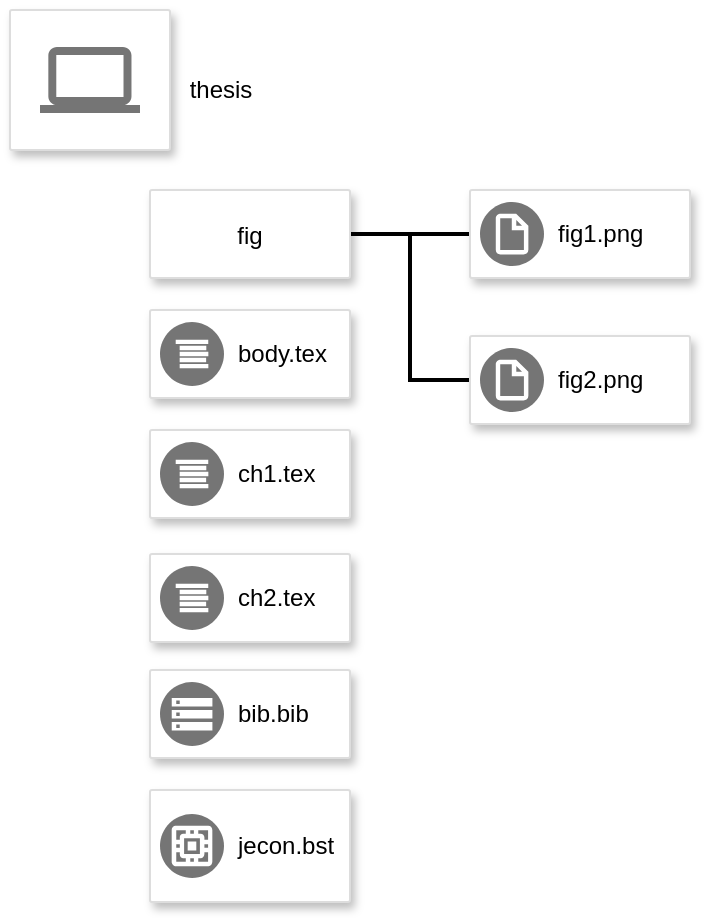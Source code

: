 <mxfile version="14.4.3" type="device"><diagram id="f106602c-feb2-e66a-4537-3a34d633f6aa" name="Page-1"><mxGraphModel dx="1422" dy="762" grid="1" gridSize="10" guides="1" tooltips="1" connect="1" arrows="1" fold="1" page="1" pageScale="1" pageWidth="1169" pageHeight="827" background="#ffffff" math="0" shadow="0"><root><mxCell id="0"/><mxCell id="1" parent="0"/><mxCell id="987" value="" style="strokeColor=#dddddd;fillColor=#ffffff;shadow=1;strokeWidth=1;rounded=1;absoluteArcSize=1;arcSize=2;labelPosition=center;verticalLabelPosition=middle;align=center;verticalAlign=bottom;spacingLeft=0;fontColor=#999999;fontSize=12;whiteSpace=wrap;spacingBottom=2;html=1;" parent="1" vertex="1"><mxGeometry x="540" y="120" width="80" height="70" as="geometry"/></mxCell><mxCell id="988" value="" style="dashed=0;connectable=0;html=1;fillColor=#757575;strokeColor=none;shape=mxgraph.gcp2.laptop;part=1;" parent="987" vertex="1"><mxGeometry x="0.5" width="50" height="33" relative="1" as="geometry"><mxPoint x="-25" y="18.5" as="offset"/></mxGeometry></mxCell><mxCell id="RO1VpvJbRWGUPn6LAMT9-1001" value="" style="strokeColor=#dddddd;shadow=1;strokeWidth=1;rounded=1;absoluteArcSize=1;arcSize=2;" vertex="1" parent="1"><mxGeometry x="610" y="270" width="100" height="44" as="geometry"/></mxCell><mxCell id="RO1VpvJbRWGUPn6LAMT9-1002" value="body.tex" style="dashed=0;connectable=0;html=1;fillColor=#757575;strokeColor=none;shape=mxgraph.gcp2.logs_api;part=1;labelPosition=right;verticalLabelPosition=middle;align=left;verticalAlign=middle;spacingLeft=5;fontSize=12;" vertex="1" parent="RO1VpvJbRWGUPn6LAMT9-1001"><mxGeometry y="0.5" width="32" height="32" relative="1" as="geometry"><mxPoint x="5" y="-16" as="offset"/></mxGeometry></mxCell><mxCell id="RO1VpvJbRWGUPn6LAMT9-1003" value="" style="strokeColor=#dddddd;shadow=1;strokeWidth=1;rounded=1;absoluteArcSize=1;arcSize=2;" vertex="1" parent="1"><mxGeometry x="610" y="330" width="100" height="44" as="geometry"/></mxCell><mxCell id="RO1VpvJbRWGUPn6LAMT9-1004" value="ch1.tex" style="dashed=0;connectable=0;html=1;fillColor=#757575;strokeColor=none;shape=mxgraph.gcp2.logs_api;part=1;labelPosition=right;verticalLabelPosition=middle;align=left;verticalAlign=middle;spacingLeft=5;fontSize=12;" vertex="1" parent="RO1VpvJbRWGUPn6LAMT9-1003"><mxGeometry y="0.5" width="32" height="32" relative="1" as="geometry"><mxPoint x="5" y="-16" as="offset"/></mxGeometry></mxCell><mxCell id="RO1VpvJbRWGUPn6LAMT9-1005" value="" style="strokeColor=#dddddd;shadow=1;strokeWidth=1;rounded=1;absoluteArcSize=1;arcSize=2;" vertex="1" parent="1"><mxGeometry x="610" y="392" width="100" height="44" as="geometry"/></mxCell><mxCell id="RO1VpvJbRWGUPn6LAMT9-1006" value="ch2.tex" style="dashed=0;connectable=0;html=1;fillColor=#757575;strokeColor=none;shape=mxgraph.gcp2.logs_api;part=1;labelPosition=right;verticalLabelPosition=middle;align=left;verticalAlign=middle;spacingLeft=5;fontSize=12;" vertex="1" parent="RO1VpvJbRWGUPn6LAMT9-1005"><mxGeometry y="0.5" width="32" height="32" relative="1" as="geometry"><mxPoint x="5" y="-16" as="offset"/></mxGeometry></mxCell><mxCell id="RO1VpvJbRWGUPn6LAMT9-1007" value="" style="strokeColor=#dddddd;shadow=1;strokeWidth=1;rounded=1;absoluteArcSize=1;arcSize=2;" vertex="1" parent="1"><mxGeometry x="610" y="450" width="100" height="44" as="geometry"/></mxCell><mxCell id="RO1VpvJbRWGUPn6LAMT9-1008" value="bib.bib" style="dashed=0;connectable=0;html=1;fillColor=#757575;strokeColor=none;shape=mxgraph.gcp2.persistent_disk_snapshot;part=1;labelPosition=right;verticalLabelPosition=middle;align=left;verticalAlign=middle;spacingLeft=5;fontSize=12;" vertex="1" parent="RO1VpvJbRWGUPn6LAMT9-1007"><mxGeometry y="0.5" width="32" height="32" relative="1" as="geometry"><mxPoint x="5" y="-16" as="offset"/></mxGeometry></mxCell><mxCell id="RO1VpvJbRWGUPn6LAMT9-1011" value="" style="strokeColor=#dddddd;shadow=1;strokeWidth=1;rounded=1;absoluteArcSize=1;arcSize=2;" vertex="1" parent="1"><mxGeometry x="610" y="510" width="100" height="56" as="geometry"/></mxCell><mxCell id="RO1VpvJbRWGUPn6LAMT9-1012" value="jecon.bst" style="dashed=0;connectable=0;html=1;fillColor=#757575;strokeColor=none;shape=mxgraph.gcp2.google_network_edge_cache;part=1;labelPosition=right;verticalLabelPosition=middle;align=left;verticalAlign=middle;spacingLeft=5;fontSize=12;" vertex="1" parent="RO1VpvJbRWGUPn6LAMT9-1011"><mxGeometry y="0.5" width="32" height="32" relative="1" as="geometry"><mxPoint x="5" y="-16" as="offset"/></mxGeometry></mxCell><mxCell id="RO1VpvJbRWGUPn6LAMT9-1021" value="" style="edgeStyle=none;rounded=0;orthogonalLoop=1;jettySize=auto;html=1;endArrow=none;endFill=0;strokeWidth=2;" edge="1" parent="1" source="RO1VpvJbRWGUPn6LAMT9-1013" target="RO1VpvJbRWGUPn6LAMT9-1015"><mxGeometry relative="1" as="geometry"><Array as="points"><mxPoint x="740" y="232"/></Array></mxGeometry></mxCell><mxCell id="RO1VpvJbRWGUPn6LAMT9-1013" value="fig" style="strokeColor=#dddddd;shadow=1;strokeWidth=1;rounded=1;absoluteArcSize=1;arcSize=2;" vertex="1" parent="1"><mxGeometry x="610" y="210" width="100" height="44" as="geometry"/></mxCell><mxCell id="RO1VpvJbRWGUPn6LAMT9-1015" value="" style="strokeColor=#dddddd;shadow=1;strokeWidth=1;rounded=1;absoluteArcSize=1;arcSize=2;" vertex="1" parent="1"><mxGeometry x="770" y="210" width="110" height="44" as="geometry"/></mxCell><mxCell id="RO1VpvJbRWGUPn6LAMT9-1016" value="fig1.png" style="dashed=0;connectable=0;html=1;fillColor=#757575;strokeColor=none;shape=mxgraph.gcp2.virtual_file_system;part=1;labelPosition=right;verticalLabelPosition=middle;align=left;verticalAlign=middle;spacingLeft=5;fontSize=12;" vertex="1" parent="RO1VpvJbRWGUPn6LAMT9-1015"><mxGeometry y="0.5" width="32" height="32" relative="1" as="geometry"><mxPoint x="5" y="-16" as="offset"/></mxGeometry></mxCell><mxCell id="RO1VpvJbRWGUPn6LAMT9-1034" value="" style="edgeStyle=none;rounded=0;orthogonalLoop=1;jettySize=auto;html=1;endArrow=none;endFill=0;strokeColor=#000000;strokeWidth=2;" edge="1" parent="1" source="RO1VpvJbRWGUPn6LAMT9-1017"><mxGeometry relative="1" as="geometry"><mxPoint x="740" y="305" as="targetPoint"/></mxGeometry></mxCell><mxCell id="RO1VpvJbRWGUPn6LAMT9-1017" value="" style="strokeColor=#dddddd;shadow=1;strokeWidth=1;rounded=1;absoluteArcSize=1;arcSize=2;" vertex="1" parent="1"><mxGeometry x="770" y="283" width="110" height="44" as="geometry"/></mxCell><mxCell id="RO1VpvJbRWGUPn6LAMT9-1018" value="fig2.png" style="dashed=0;connectable=0;html=1;fillColor=#757575;strokeColor=none;shape=mxgraph.gcp2.virtual_file_system;part=1;labelPosition=right;verticalLabelPosition=middle;align=left;verticalAlign=middle;spacingLeft=5;fontSize=12;" vertex="1" parent="RO1VpvJbRWGUPn6LAMT9-1017"><mxGeometry y="0.5" width="32" height="32" relative="1" as="geometry"><mxPoint x="5" y="-16" as="offset"/></mxGeometry></mxCell><mxCell id="RO1VpvJbRWGUPn6LAMT9-1024" value="thesis" style="text;html=1;align=center;verticalAlign=middle;resizable=0;points=[];autosize=1;" vertex="1" parent="1"><mxGeometry x="620" y="150" width="50" height="20" as="geometry"/></mxCell><mxCell id="RO1VpvJbRWGUPn6LAMT9-1032" value="" style="endArrow=none;html=1;strokeColor=#000000;strokeWidth=2;jumpSize=6;" edge="1" parent="1"><mxGeometry width="50" height="50" relative="1" as="geometry"><mxPoint x="740" y="306" as="sourcePoint"/><mxPoint x="740" y="232" as="targetPoint"/><Array as="points"/></mxGeometry></mxCell></root></mxGraphModel></diagram></mxfile>